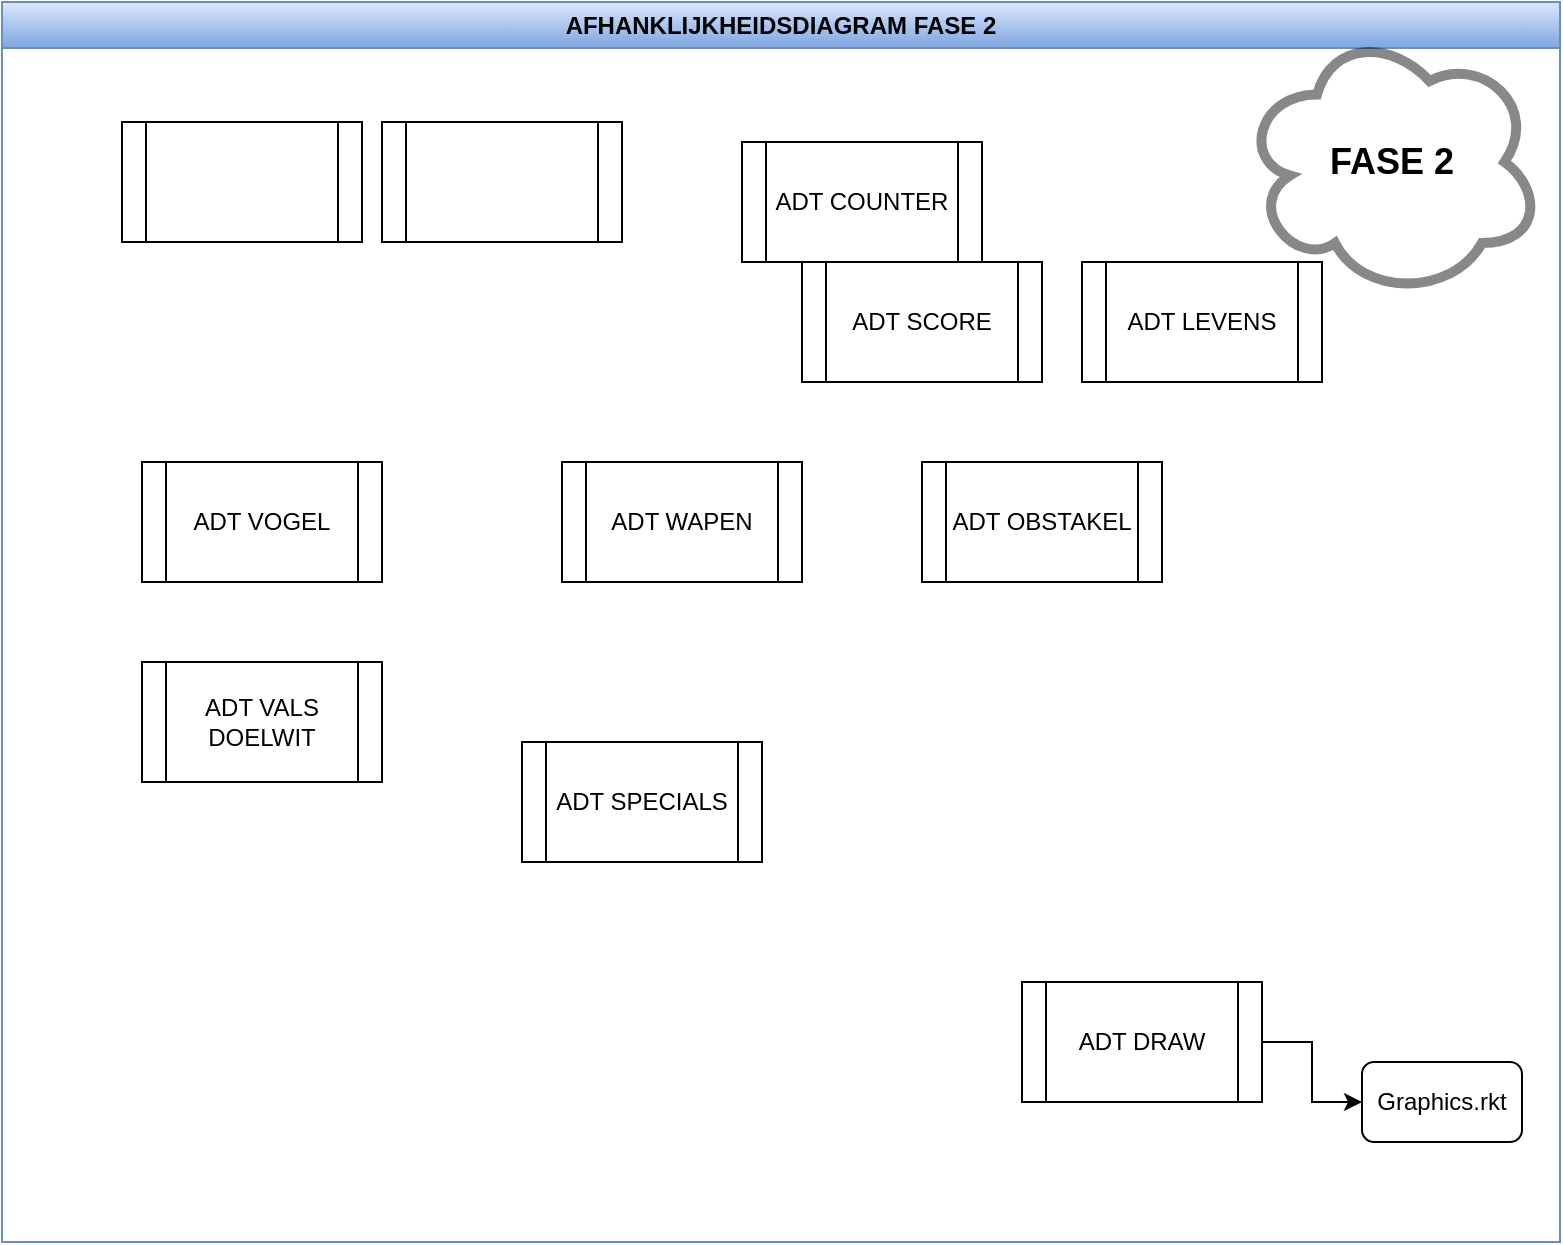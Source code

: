 <mxfile version="22.1.11" type="github" pages="2">
  <diagram name="Pagina-1" id="3VgwT4d1sN5d7LAZcnyk">
    <mxGraphModel dx="1249" dy="1742" grid="1" gridSize="10" guides="1" tooltips="1" connect="1" arrows="1" fold="1" page="1" pageScale="1" pageWidth="827" pageHeight="1169" math="0" shadow="0">
      <root>
        <mxCell id="0" />
        <mxCell id="1" parent="0" />
        <mxCell id="8IUrwJQtf-y_JQxDcR_B-1" value="AFHANKLIJKHEIDSDIAGRAM FASE 2" style="swimlane;whiteSpace=wrap;html=1;fillColor=#dae8fc;strokeColor=#6c8ebf;gradientColor=#7ea6e0;" parent="1" vertex="1">
          <mxGeometry x="40" y="-130" width="779" height="620" as="geometry" />
        </mxCell>
        <mxCell id="TyI3Pae20dIUahggGtqJ-1" value="ADT WAPEN" style="shape=process;whiteSpace=wrap;html=1;backgroundOutline=1;" parent="8IUrwJQtf-y_JQxDcR_B-1" vertex="1">
          <mxGeometry x="280" y="230" width="120" height="60" as="geometry" />
        </mxCell>
        <mxCell id="a31tlvab4I7pxM7vI5PW-2" style="edgeStyle=orthogonalEdgeStyle;rounded=0;orthogonalLoop=1;jettySize=auto;html=1;exitX=1;exitY=0.5;exitDx=0;exitDy=0;entryX=0;entryY=0.5;entryDx=0;entryDy=0;" parent="8IUrwJQtf-y_JQxDcR_B-1" source="TyI3Pae20dIUahggGtqJ-3" target="TyI3Pae20dIUahggGtqJ-4" edge="1">
          <mxGeometry relative="1" as="geometry" />
        </mxCell>
        <mxCell id="TyI3Pae20dIUahggGtqJ-3" value="ADT DRAW" style="shape=process;whiteSpace=wrap;html=1;backgroundOutline=1;" parent="8IUrwJQtf-y_JQxDcR_B-1" vertex="1">
          <mxGeometry x="510" y="490" width="120" height="60" as="geometry" />
        </mxCell>
        <mxCell id="TyI3Pae20dIUahggGtqJ-4" value="Graphics.rkt" style="rounded=1;whiteSpace=wrap;html=1;" parent="8IUrwJQtf-y_JQxDcR_B-1" vertex="1">
          <mxGeometry x="680" y="530" width="80" height="40" as="geometry" />
        </mxCell>
        <mxCell id="TyI3Pae20dIUahggGtqJ-6" value="ADT VALS DOELWIT" style="shape=process;whiteSpace=wrap;html=1;backgroundOutline=1;" parent="8IUrwJQtf-y_JQxDcR_B-1" vertex="1">
          <mxGeometry x="70" y="330" width="120" height="60" as="geometry" />
        </mxCell>
        <mxCell id="TyI3Pae20dIUahggGtqJ-7" value="ADT SPECIALS" style="shape=process;whiteSpace=wrap;html=1;backgroundOutline=1;" parent="8IUrwJQtf-y_JQxDcR_B-1" vertex="1">
          <mxGeometry x="260" y="370" width="120" height="60" as="geometry" />
        </mxCell>
        <mxCell id="TyI3Pae20dIUahggGtqJ-10" value="&lt;h2&gt;FASE 2&lt;/h2&gt;" style="ellipse;shape=cloud;whiteSpace=wrap;html=1;opacity=50;strokeWidth=5;strokeColor=#131316;gradientColor=none;fillColor=none;" parent="8IUrwJQtf-y_JQxDcR_B-1" vertex="1">
          <mxGeometry x="620" y="12.5" width="150" height="135" as="geometry" />
        </mxCell>
        <mxCell id="TyI3Pae20dIUahggGtqJ-2" value="ADT VOGEL" style="shape=process;whiteSpace=wrap;html=1;backgroundOutline=1;" parent="8IUrwJQtf-y_JQxDcR_B-1" vertex="1">
          <mxGeometry x="70" y="230" width="120" height="60" as="geometry" />
        </mxCell>
        <mxCell id="TyI3Pae20dIUahggGtqJ-5" value="ADT OBSTAKEL" style="shape=process;whiteSpace=wrap;html=1;backgroundOutline=1;" parent="8IUrwJQtf-y_JQxDcR_B-1" vertex="1">
          <mxGeometry x="460" y="230" width="120" height="60" as="geometry" />
        </mxCell>
        <mxCell id="a31tlvab4I7pxM7vI5PW-4" value="ADT COUNTER" style="shape=process;whiteSpace=wrap;html=1;backgroundOutline=1;" parent="8IUrwJQtf-y_JQxDcR_B-1" vertex="1">
          <mxGeometry x="370" y="70" width="120" height="60" as="geometry" />
        </mxCell>
        <mxCell id="a31tlvab4I7pxM7vI5PW-6" value="ADT LEVENS" style="shape=process;whiteSpace=wrap;html=1;backgroundOutline=1;" parent="8IUrwJQtf-y_JQxDcR_B-1" vertex="1">
          <mxGeometry x="540" y="130" width="120" height="60" as="geometry" />
        </mxCell>
        <mxCell id="a31tlvab4I7pxM7vI5PW-7" value="ADT SCORE" style="shape=process;whiteSpace=wrap;html=1;backgroundOutline=1;" parent="8IUrwJQtf-y_JQxDcR_B-1" vertex="1">
          <mxGeometry x="400" y="130" width="120" height="60" as="geometry" />
        </mxCell>
        <mxCell id="a31tlvab4I7pxM7vI5PW-5" value="" style="shape=process;whiteSpace=wrap;html=1;backgroundOutline=1;" parent="8IUrwJQtf-y_JQxDcR_B-1" vertex="1">
          <mxGeometry x="60" y="60" width="120" height="60" as="geometry" />
        </mxCell>
        <mxCell id="a31tlvab4I7pxM7vI5PW-3" value="" style="shape=process;whiteSpace=wrap;html=1;backgroundOutline=1;" parent="8IUrwJQtf-y_JQxDcR_B-1" vertex="1">
          <mxGeometry x="190" y="60" width="120" height="60" as="geometry" />
        </mxCell>
      </root>
    </mxGraphModel>
  </diagram>
  <diagram id="1qsficzL-adU_HedxZPo" name="Pagina-2">
    <mxGraphModel dx="1009" dy="623" grid="1" gridSize="10" guides="1" tooltips="1" connect="1" arrows="1" fold="1" page="1" pageScale="1" pageWidth="827" pageHeight="1169" math="0" shadow="0">
      <root>
        <mxCell id="0" />
        <mxCell id="1" parent="0" />
      </root>
    </mxGraphModel>
  </diagram>
</mxfile>
